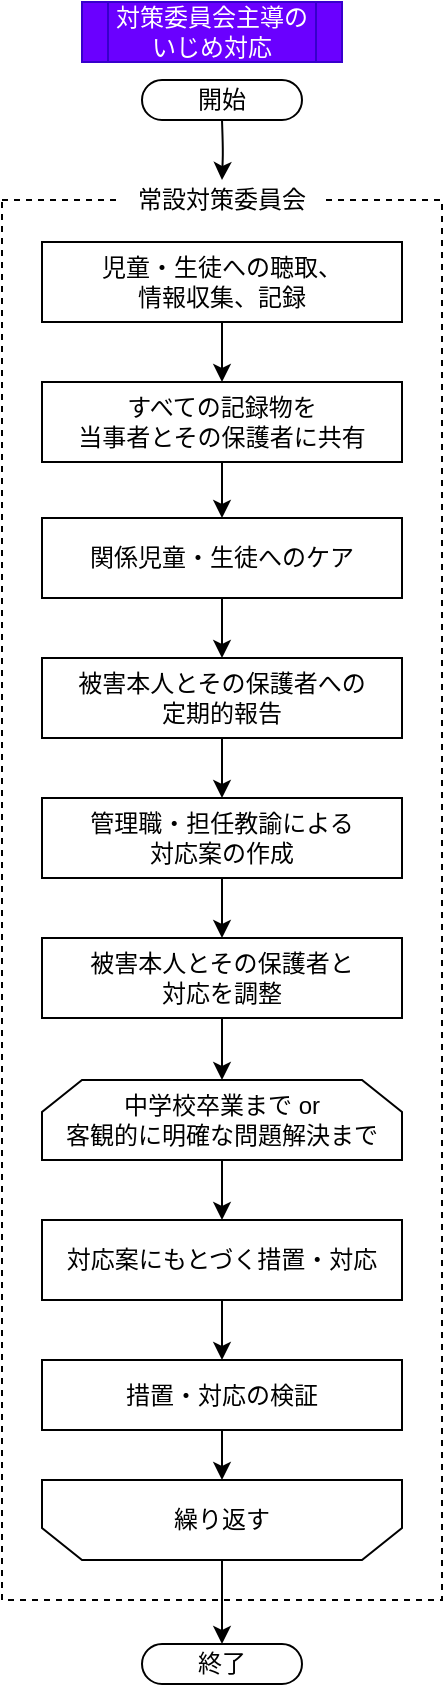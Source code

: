 <mxfile version="20.2.3" type="device"><diagram id="l96cSE0MkJBUikiaBPxF" name="ページ1"><mxGraphModel dx="760" dy="-557" grid="1" gridSize="10" guides="1" tooltips="1" connect="1" arrows="1" fold="1" page="1" pageScale="1" pageWidth="827" pageHeight="1169" math="0" shadow="0"><root><mxCell id="0"/><mxCell id="77" value="実行者" style="" parent="0"/><mxCell id="125" value="" style="rounded=0;whiteSpace=wrap;html=1;fillColor=none;dashed=1;" parent="77" vertex="1"><mxGeometry y="1268" width="220" height="700" as="geometry"/></mxCell><mxCell id="146" value="常設対策委員会" style="text;html=1;strokeColor=none;fillColor=default;align=center;verticalAlign=middle;whiteSpace=wrap;rounded=0;" parent="77" vertex="1"><mxGeometry x="60" y="1258" width="100" height="20" as="geometry"/></mxCell><mxCell id="1" style="" parent="0"/><mxCell id="131" style="edgeStyle=orthogonalEdgeStyle;rounded=1;html=1;fontSize=12;" parent="1" source="27" target="118" edge="1"><mxGeometry relative="1" as="geometry"/></mxCell><mxCell id="27" value="児童・生徒への聴取、&lt;br&gt;情報収集、記録" style="rounded=0;whiteSpace=wrap;html=1;" parent="1" vertex="1"><mxGeometry x="20" y="1289" width="180" height="40" as="geometry"/></mxCell><mxCell id="133" style="edgeStyle=orthogonalEdgeStyle;rounded=1;html=1;entryX=0.5;entryY=0;entryDx=0;entryDy=0;fontSize=12;" parent="1" source="28" target="29" edge="1"><mxGeometry relative="1" as="geometry"/></mxCell><mxCell id="28" value="関係児童・生徒へのケア" style="rounded=0;whiteSpace=wrap;html=1;" parent="1" vertex="1"><mxGeometry x="20" y="1427" width="180" height="40" as="geometry"/></mxCell><mxCell id="134" style="edgeStyle=orthogonalEdgeStyle;rounded=1;html=1;entryX=0.5;entryY=0;entryDx=0;entryDy=0;fontSize=12;" parent="1" source="29" target="30" edge="1"><mxGeometry relative="1" as="geometry"/></mxCell><mxCell id="29" value="被害本人とその保護者への&lt;br&gt;定期的報告" style="rounded=0;whiteSpace=wrap;html=1;" parent="1" vertex="1"><mxGeometry x="20" y="1497" width="180" height="40" as="geometry"/></mxCell><mxCell id="135" style="edgeStyle=orthogonalEdgeStyle;rounded=1;html=1;entryX=0.5;entryY=0;entryDx=0;entryDy=0;fontSize=12;" parent="1" source="30" target="31" edge="1"><mxGeometry relative="1" as="geometry"/></mxCell><mxCell id="30" value="管理職・担任教諭による&lt;br&gt;対応案の作成" style="rounded=0;whiteSpace=wrap;html=1;" parent="1" vertex="1"><mxGeometry x="20" y="1567" width="180" height="40" as="geometry"/></mxCell><mxCell id="136" style="edgeStyle=orthogonalEdgeStyle;rounded=1;html=1;fontSize=12;" parent="1" source="31" target="139" edge="1"><mxGeometry relative="1" as="geometry"/></mxCell><mxCell id="31" value="被害本人とその保護者と&lt;br&gt;対応を調整" style="rounded=0;whiteSpace=wrap;html=1;" parent="1" vertex="1"><mxGeometry x="20" y="1637" width="180" height="40" as="geometry"/></mxCell><mxCell id="137" style="edgeStyle=orthogonalEdgeStyle;rounded=1;html=1;entryX=0.5;entryY=0;entryDx=0;entryDy=0;fontSize=12;" parent="1" source="32" target="33" edge="1"><mxGeometry relative="1" as="geometry"/></mxCell><mxCell id="32" value="対応案にもとづく措置・対応" style="rounded=0;whiteSpace=wrap;html=1;" parent="1" vertex="1"><mxGeometry x="20" y="1778" width="180" height="40" as="geometry"/></mxCell><mxCell id="33" value="措置・対応の検証" style="rounded=0;whiteSpace=wrap;html=1;" parent="1" vertex="1"><mxGeometry x="20" y="1848" width="180" height="35" as="geometry"/></mxCell><mxCell id="115" value="開始" style="rounded=1;whiteSpace=wrap;html=1;arcSize=50;" parent="1" vertex="1"><mxGeometry x="70" y="1208" width="80" height="20" as="geometry"/></mxCell><mxCell id="116" value="終了" style="rounded=1;whiteSpace=wrap;html=1;arcSize=50;" parent="1" vertex="1"><mxGeometry x="70" y="1990" width="80" height="20" as="geometry"/></mxCell><mxCell id="132" style="edgeStyle=orthogonalEdgeStyle;rounded=1;html=1;entryX=0.5;entryY=0;entryDx=0;entryDy=0;fontSize=12;" parent="1" source="118" target="28" edge="1"><mxGeometry relative="1" as="geometry"/></mxCell><mxCell id="118" value="すべての記録物を&lt;br&gt;当事者とその保護者に共有" style="rounded=0;whiteSpace=wrap;html=1;" parent="1" vertex="1"><mxGeometry x="20" y="1359" width="180" height="40" as="geometry"/></mxCell><mxCell id="130" style="edgeStyle=orthogonalEdgeStyle;rounded=1;html=1;entryX=0.5;entryY=0;entryDx=0;entryDy=0;fontSize=12;" parent="1" target="146" edge="1"><mxGeometry relative="1" as="geometry"><mxPoint x="110" y="1228" as="sourcePoint"/><mxPoint x="110" y="1289" as="targetPoint"/></mxGeometry></mxCell><mxCell id="139" value="中学校卒業まで or&lt;br&gt;客観的に明確な問題解決まで" style="shape=loopLimit;whiteSpace=wrap;html=1;fontSize=12;fillColor=default;" parent="1" vertex="1"><mxGeometry x="20" y="1708" width="180" height="40" as="geometry"/></mxCell><mxCell id="145" style="edgeStyle=orthogonalEdgeStyle;rounded=1;html=1;fontSize=12;" parent="1" source="140" target="116" edge="1"><mxGeometry relative="1" as="geometry"/></mxCell><mxCell id="140" value="繰り返す" style="shape=loopLimit;whiteSpace=wrap;html=1;fontSize=12;fillColor=default;direction=west;" parent="1" vertex="1"><mxGeometry x="20" y="1908" width="180" height="40" as="geometry"/></mxCell><mxCell id="141" style="edgeStyle=orthogonalEdgeStyle;rounded=1;html=1;fontSize=12;exitX=0.5;exitY=1;exitDx=0;exitDy=0;entryX=0.5;entryY=0;entryDx=0;entryDy=0;" parent="1" source="139" target="32" edge="1"><mxGeometry relative="1" as="geometry"><mxPoint x="120" y="1828" as="sourcePoint"/><mxPoint x="110" y="1768" as="targetPoint"/></mxGeometry></mxCell><mxCell id="143" style="edgeStyle=orthogonalEdgeStyle;rounded=1;html=1;entryX=0.5;entryY=1;entryDx=0;entryDy=0;fontSize=12;exitX=0.5;exitY=1;exitDx=0;exitDy=0;" parent="1" source="33" target="140" edge="1"><mxGeometry relative="1" as="geometry"><mxPoint x="110" y="1888" as="sourcePoint"/><mxPoint x="120" y="1858" as="targetPoint"/></mxGeometry></mxCell><mxCell id="495" value="対策委員会主導の&lt;br&gt;いじめ対応" style="shape=process;whiteSpace=wrap;html=1;backgroundOutline=1;fillColor=#6a00ff;fontColor=#ffffff;strokeColor=#3700CC;" parent="1" vertex="1"><mxGeometry x="40" y="1169" width="130" height="30" as="geometry"/></mxCell></root></mxGraphModel></diagram></mxfile>